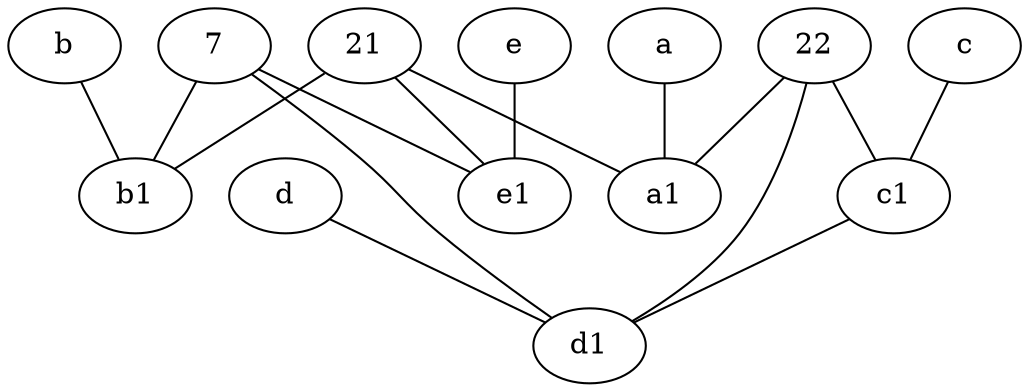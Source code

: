 graph {
	node [labelfontsize=50]
	7 [labelfontsize=50]
	c [labelfontsize=50 pos="4.5,2!"]
	b [labelfontsize=50 pos="10,4!"]
	b1 [labelfontsize=50 pos="9,4!"]
	22 [labelfontsize=50]
	21 [labelfontsize=50]
	d1 [labelfontsize=50 pos="3,5!"]
	e1 [labelfontsize=50 pos="7,7!"]
	d [labelfontsize=50 pos="2,5!"]
	e [labelfontsize=50 pos="7,9!"]
	a1 [labelfontsize=50 pos="8,3!"]
	c1 [labelfontsize=50 pos="4.5,3!"]
	a [labelfontsize=50 pos="8,2!"]
	b -- b1
	21 -- a1
	7 -- e1
	22 -- d1
	21 -- e1
	22 -- a1
	7 -- d1
	e -- e1
	c1 -- d1
	d -- d1
	7 -- b1
	c -- c1
	22 -- c1
	21 -- b1
	a -- a1
}
